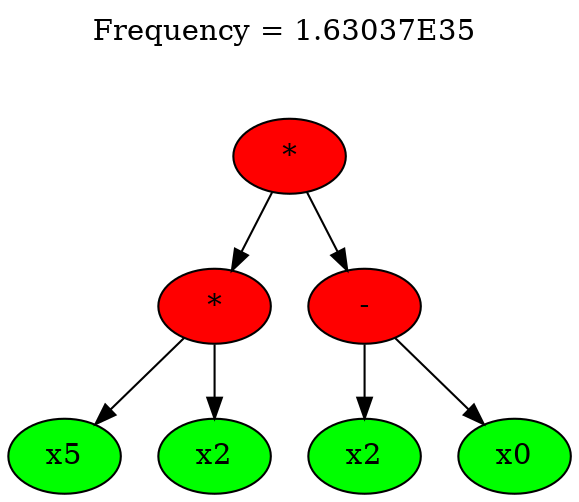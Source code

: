 strict digraph "" {
	graph [label=<Frequency = 1.63037E35
 <br/> <br/> <br/>>,
		labelloc=t
	];
	node [label="\N"];
	0	 [fillcolor="#ff0000",
		label="*",
		style=filled];
	1	 [fillcolor="#ff0000",
		label="*",
		style=filled];
	0 -> 1;
	4	 [fillcolor="#ff0000",
		label="-",
		style=filled];
	0 -> 4;
	2	 [fillcolor="#00ff00",
		label=x5,
		style=filled];
	1 -> 2;
	3	 [fillcolor="#00ff00",
		label=x2,
		style=filled];
	1 -> 3;
	5	 [fillcolor="#00ff00",
		label=x2,
		style=filled];
	4 -> 5;
	6	 [fillcolor="#00ff00",
		label=x0,
		style=filled];
	4 -> 6;
}
